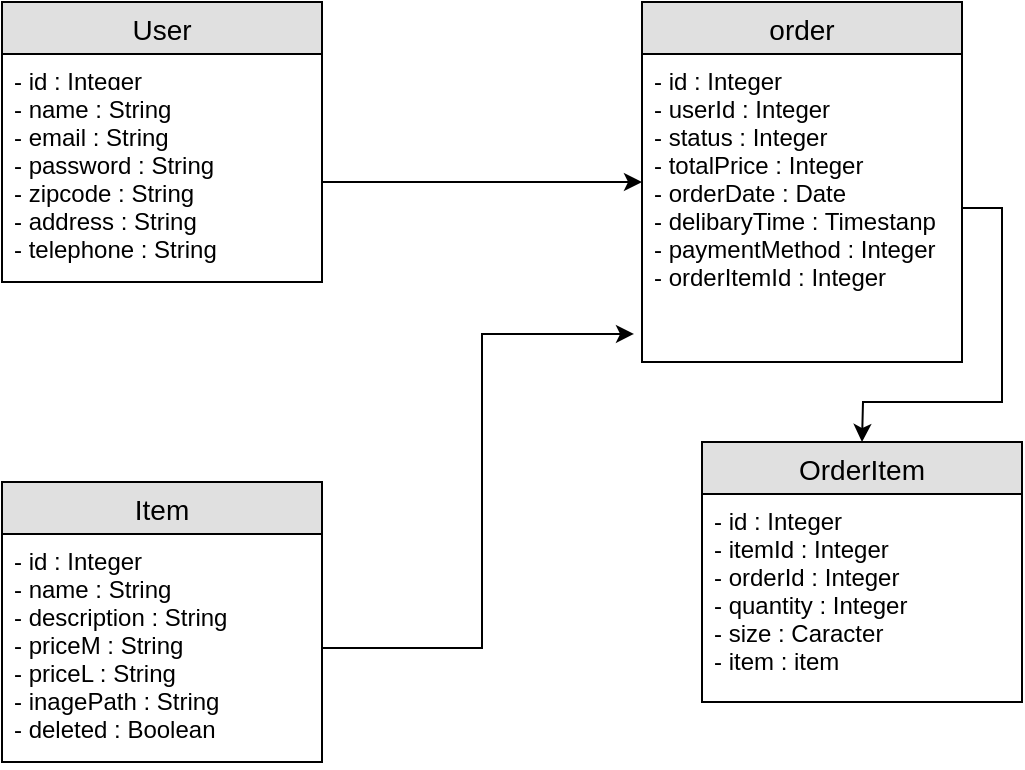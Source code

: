 <mxfile version="12.2.4" pages="1"><diagram id="zYZO7zEoecsI1VLCOzF8" name="Page-1"><mxGraphModel dx="1104" dy="765" grid="1" gridSize="10" guides="1" tooltips="1" connect="1" arrows="1" fold="1" page="1" pageScale="1" pageWidth="827" pageHeight="1169" math="0" shadow="0"><root><mxCell id="0"/><mxCell id="1" parent="0"/><mxCell id="2" value="User" style="swimlane;fontStyle=0;childLayout=stackLayout;horizontal=1;startSize=26;fillColor=#e0e0e0;horizontalStack=0;resizeParent=1;resizeParentMax=0;resizeLast=0;collapsible=1;marginBottom=0;swimlaneFillColor=#ffffff;align=center;fontSize=14;" parent="1" vertex="1"><mxGeometry x="80" y="40" width="160" height="140" as="geometry"/></mxCell><mxCell id="3" value="- id : Integer" style="text;strokeColor=none;fillColor=none;spacingLeft=4;spacingRight=4;overflow=hidden;rotatable=0;points=[[0,0.5],[1,0.5]];portConstraint=eastwest;fontSize=12;" parent="2" vertex="1"><mxGeometry y="26" width="160" height="14" as="geometry"/></mxCell><mxCell id="4" value="- name : String&#10;- email : String&#10;- password : String&#10;- zipcode : String&#10;- address : String&#10;- telephone : String&#10;" style="text;strokeColor=none;fillColor=none;spacingLeft=4;spacingRight=4;overflow=hidden;rotatable=0;points=[[0,0.5],[1,0.5]];portConstraint=eastwest;fontSize=12;" parent="2" vertex="1"><mxGeometry y="40" width="160" height="100" as="geometry"/></mxCell><mxCell id="6" value="Item" style="swimlane;fontStyle=0;childLayout=stackLayout;horizontal=1;startSize=26;fillColor=#e0e0e0;horizontalStack=0;resizeParent=1;resizeParentMax=0;resizeLast=0;collapsible=1;marginBottom=0;swimlaneFillColor=#ffffff;align=center;fontSize=14;" parent="1" vertex="1"><mxGeometry x="80" y="280" width="160" height="140" as="geometry"/></mxCell><mxCell id="7" value="- id : Integer&#10;- name : String&#10;- description : String&#10;- priceM : String&#10;- priceL : String&#10;- inagePath : String&#10;- deleted : Boolean" style="text;strokeColor=none;fillColor=none;spacingLeft=4;spacingRight=4;overflow=hidden;rotatable=0;points=[[0,0.5],[1,0.5]];portConstraint=eastwest;fontSize=12;" parent="6" vertex="1"><mxGeometry y="26" width="160" height="114" as="geometry"/></mxCell><mxCell id="10" value="OrderItem" style="swimlane;fontStyle=0;childLayout=stackLayout;horizontal=1;startSize=26;fillColor=#e0e0e0;horizontalStack=0;resizeParent=1;resizeParentMax=0;resizeLast=0;collapsible=1;marginBottom=0;swimlaneFillColor=#ffffff;align=center;fontSize=14;" parent="1" vertex="1"><mxGeometry x="430" y="260" width="160" height="130" as="geometry"/></mxCell><mxCell id="11" value="- id : Integer&#10;- itemId : Integer&#10;- orderId : Integer&#10;- quantity : Integer&#10;- size : Caracter&#10;- item : item  " style="text;strokeColor=none;fillColor=none;spacingLeft=4;spacingRight=4;overflow=hidden;rotatable=0;points=[[0,0.5],[1,0.5]];portConstraint=eastwest;fontSize=12;" parent="10" vertex="1"><mxGeometry y="26" width="160" height="104" as="geometry"/></mxCell><mxCell id="18" value="order" style="swimlane;fontStyle=0;childLayout=stackLayout;horizontal=1;startSize=26;fillColor=#e0e0e0;horizontalStack=0;resizeParent=1;resizeParentMax=0;resizeLast=0;collapsible=1;marginBottom=0;swimlaneFillColor=#ffffff;align=center;fontSize=14;" parent="1" vertex="1"><mxGeometry x="400" y="40" width="160" height="180" as="geometry"/></mxCell><mxCell id="19" value="- id : Integer&#10;- userId : Integer&#10;- status : Integer&#10;- totalPrice : Integer&#10;- orderDate : Date&#10;- delibaryTime : Timestanp&#10;- paymentMethod : Integer&#10;- orderItemId : Integer" style="text;strokeColor=none;fillColor=none;spacingLeft=4;spacingRight=4;overflow=hidden;rotatable=0;points=[[0,0.5],[1,0.5]];portConstraint=eastwest;fontSize=12;" parent="18" vertex="1"><mxGeometry y="26" width="160" height="154" as="geometry"/></mxCell><mxCell id="23" style="edgeStyle=orthogonalEdgeStyle;rounded=0;orthogonalLoop=1;jettySize=auto;html=1;exitX=1;exitY=0.5;exitDx=0;exitDy=0;" parent="1" source="4" edge="1"><mxGeometry relative="1" as="geometry"><mxPoint x="400" y="130" as="targetPoint"/></mxGeometry></mxCell><mxCell id="24" style="edgeStyle=orthogonalEdgeStyle;rounded=0;orthogonalLoop=1;jettySize=auto;html=1;entryX=-0.025;entryY=0.909;entryDx=0;entryDy=0;entryPerimeter=0;" parent="1" source="7" target="19" edge="1"><mxGeometry relative="1" as="geometry"/></mxCell><mxCell id="25" style="edgeStyle=orthogonalEdgeStyle;rounded=0;orthogonalLoop=1;jettySize=auto;html=1;" parent="1" source="19" edge="1"><mxGeometry relative="1" as="geometry"><mxPoint x="510" y="260" as="targetPoint"/></mxGeometry></mxCell></root></mxGraphModel></diagram></mxfile>